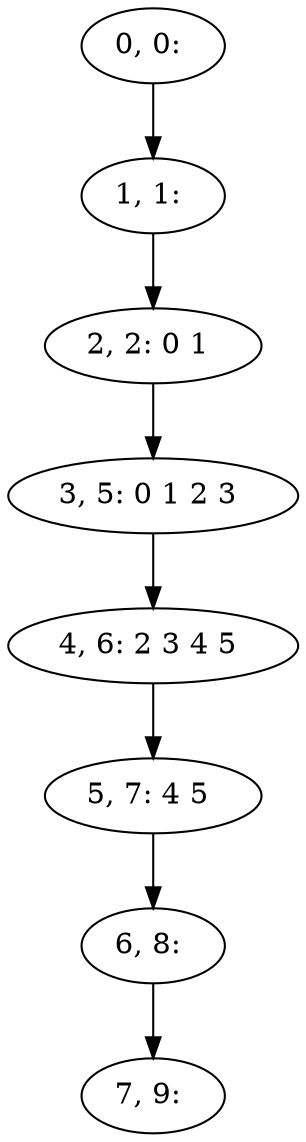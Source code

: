 digraph G {
0[label="0, 0: "];
1[label="1, 1: "];
2[label="2, 2: 0 1 "];
3[label="3, 5: 0 1 2 3 "];
4[label="4, 6: 2 3 4 5 "];
5[label="5, 7: 4 5 "];
6[label="6, 8: "];
7[label="7, 9: "];
0->1 ;
1->2 ;
2->3 ;
3->4 ;
4->5 ;
5->6 ;
6->7 ;
}
